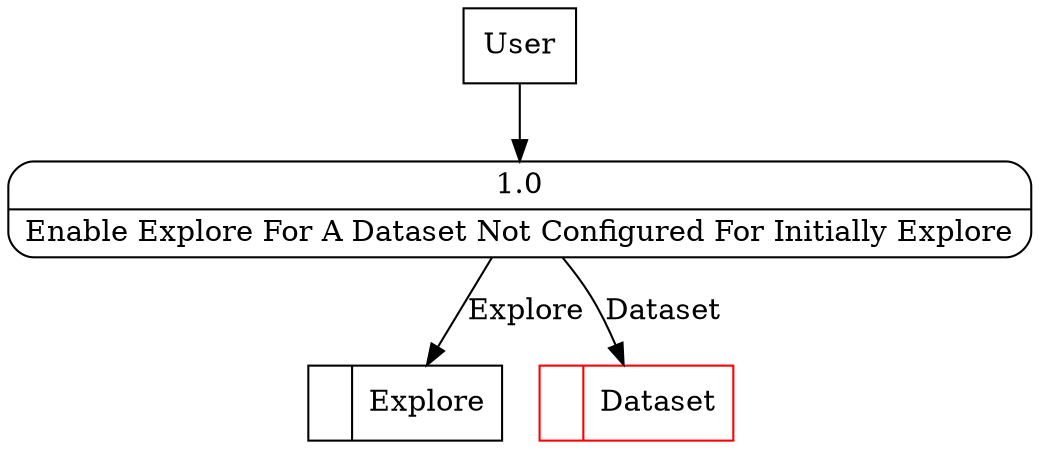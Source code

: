 digraph dfd2{ 
node[shape=record]
200 [label="<f0>  |<f1> Explore " ];
201 [label="<f0>  |<f1> Dataset " color=red];
202 [label="User" shape=box];
203 [label="{<f0> 1.0|<f1> Enable Explore For A Dataset Not Configured For Initially Explore }" shape=Mrecord];
202 -> 203
203 -> 200 [label="Explore"]
203 -> 201 [label="Dataset"]
}